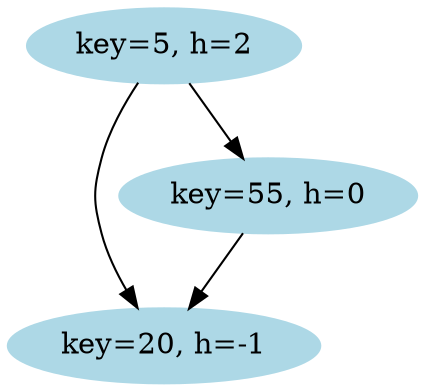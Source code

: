 //dotty type: height
digraph G {
97 [color = lightblue, style = filled, label="key=3, h=1"];
97 [color = lightblue, style = filled, label="key=20, h=-1"];
100 [color = lightblue, style = filled, label="key=55, h=0"];
99 [color = lightblue, style = filled, label="key=5, h=2"];


//edges
99 -> 97;
99 -> 100;
100 -> 97;

}
